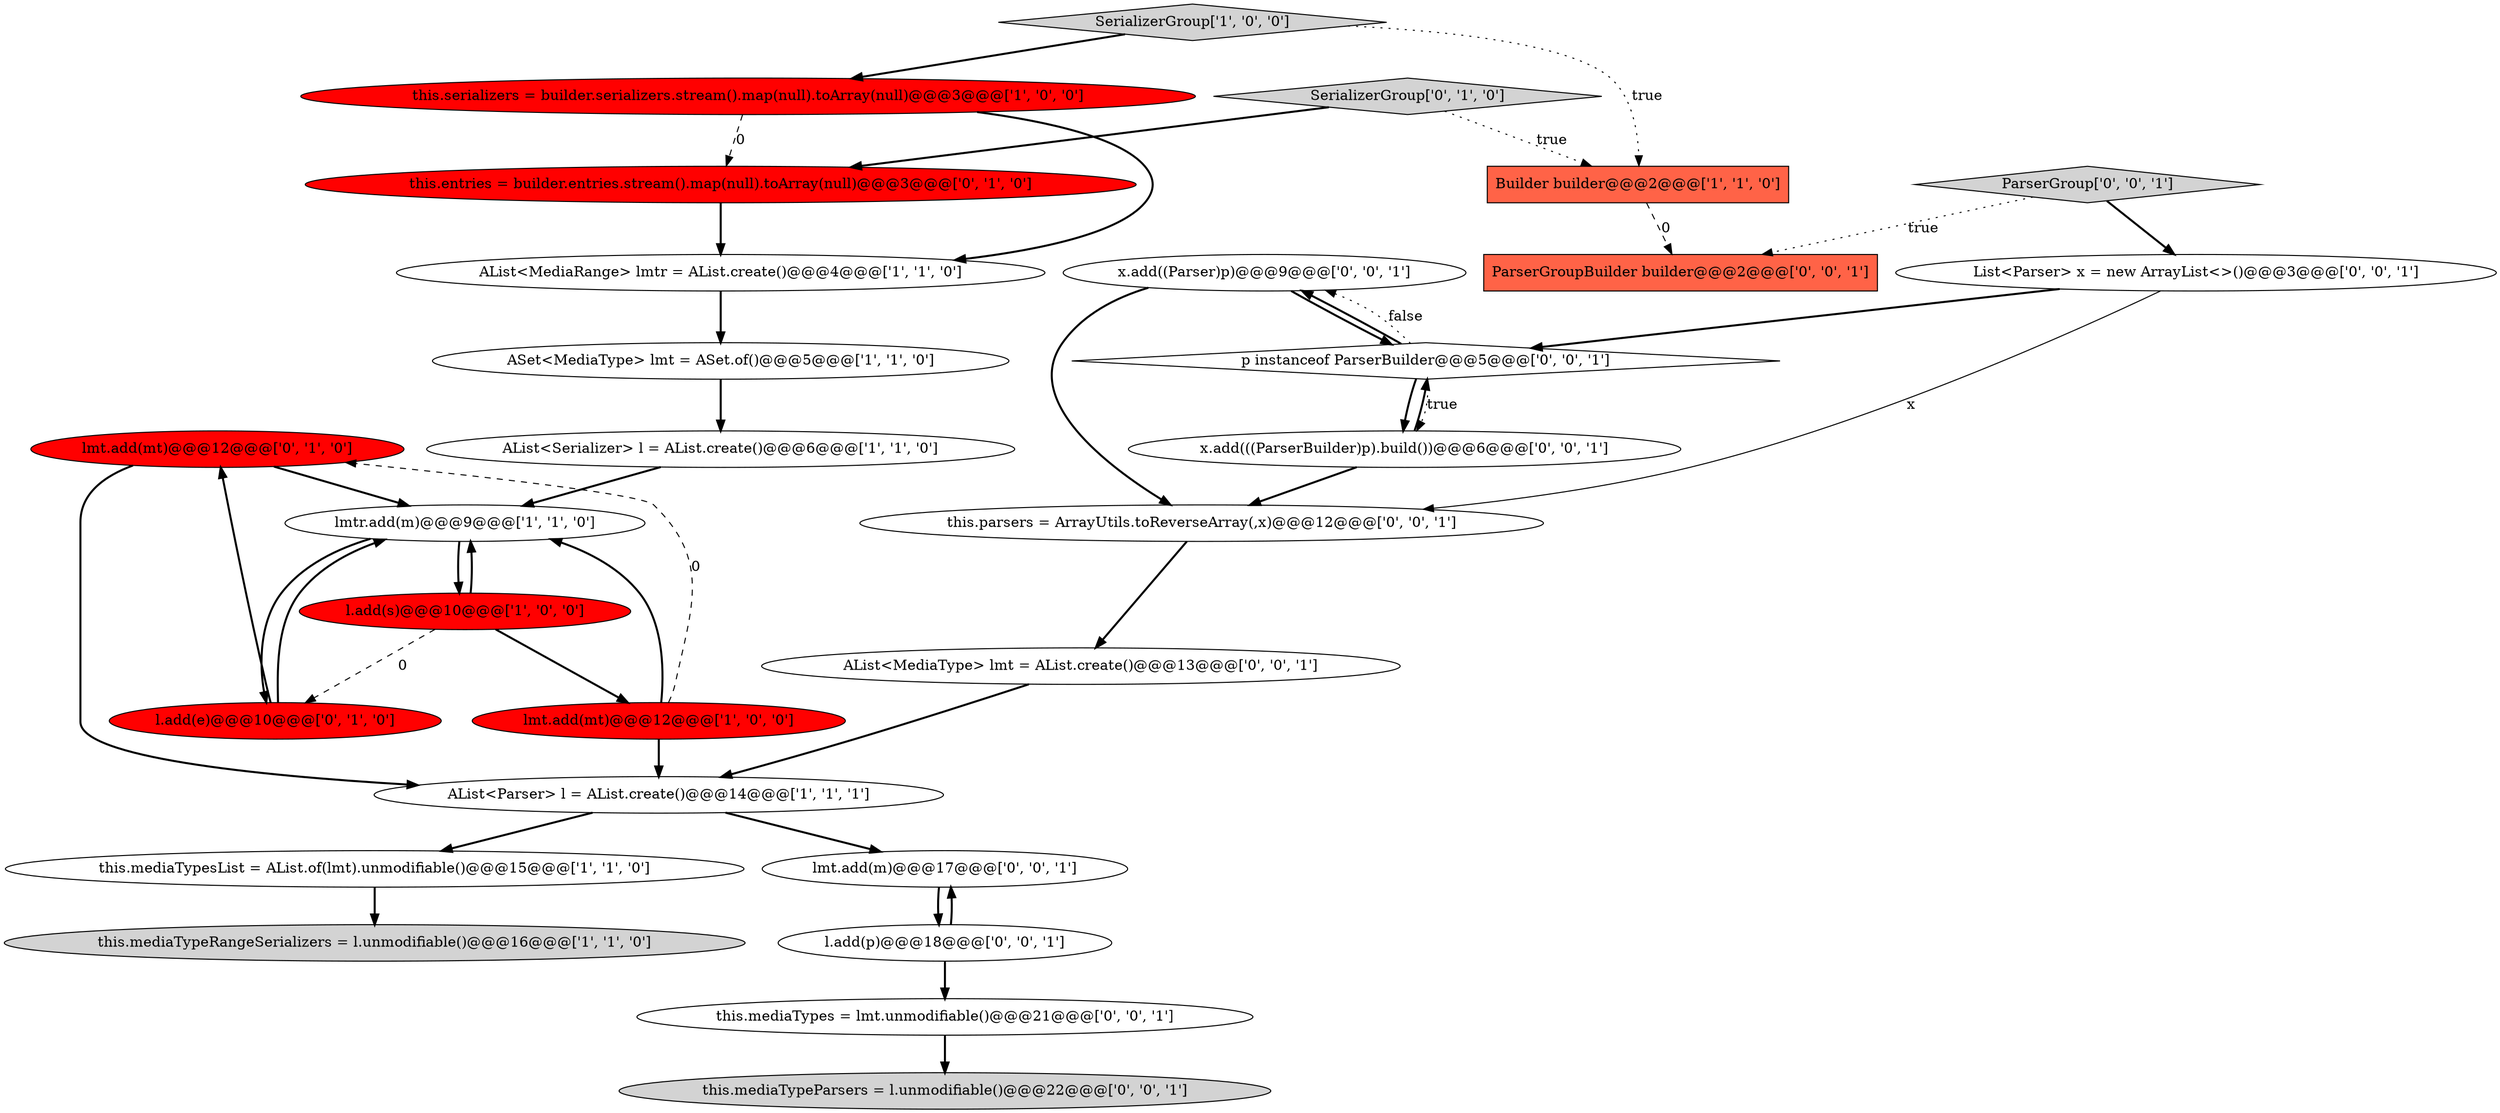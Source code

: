 digraph {
12 [style = filled, label = "lmt.add(mt)@@@12@@@['0', '1', '0']", fillcolor = red, shape = ellipse image = "AAA1AAABBB2BBB"];
7 [style = filled, label = "this.serializers = builder.serializers.stream().map(null).toArray(null)@@@3@@@['1', '0', '0']", fillcolor = red, shape = ellipse image = "AAA1AAABBB1BBB"];
13 [style = filled, label = "this.entries = builder.entries.stream().map(null).toArray(null)@@@3@@@['0', '1', '0']", fillcolor = red, shape = ellipse image = "AAA1AAABBB2BBB"];
18 [style = filled, label = "x.add((Parser)p)@@@9@@@['0', '0', '1']", fillcolor = white, shape = ellipse image = "AAA0AAABBB3BBB"];
4 [style = filled, label = "ASet<MediaType> lmt = ASet.of()@@@5@@@['1', '1', '0']", fillcolor = white, shape = ellipse image = "AAA0AAABBB1BBB"];
16 [style = filled, label = "this.parsers = ArrayUtils.toReverseArray(,x)@@@12@@@['0', '0', '1']", fillcolor = white, shape = ellipse image = "AAA0AAABBB3BBB"];
17 [style = filled, label = "List<Parser> x = new ArrayList<>()@@@3@@@['0', '0', '1']", fillcolor = white, shape = ellipse image = "AAA0AAABBB3BBB"];
2 [style = filled, label = "SerializerGroup['1', '0', '0']", fillcolor = lightgray, shape = diamond image = "AAA0AAABBB1BBB"];
19 [style = filled, label = "x.add(((ParserBuilder)p).build())@@@6@@@['0', '0', '1']", fillcolor = white, shape = ellipse image = "AAA0AAABBB3BBB"];
1 [style = filled, label = "lmt.add(mt)@@@12@@@['1', '0', '0']", fillcolor = red, shape = ellipse image = "AAA1AAABBB1BBB"];
11 [style = filled, label = "this.mediaTypeRangeSerializers = l.unmodifiable()@@@16@@@['1', '1', '0']", fillcolor = lightgray, shape = ellipse image = "AAA0AAABBB1BBB"];
27 [style = filled, label = "this.mediaTypeParsers = l.unmodifiable()@@@22@@@['0', '0', '1']", fillcolor = lightgray, shape = ellipse image = "AAA0AAABBB3BBB"];
10 [style = filled, label = "this.mediaTypesList = AList.of(lmt).unmodifiable()@@@15@@@['1', '1', '0']", fillcolor = white, shape = ellipse image = "AAA0AAABBB1BBB"];
20 [style = filled, label = "AList<MediaType> lmt = AList.create()@@@13@@@['0', '0', '1']", fillcolor = white, shape = ellipse image = "AAA0AAABBB3BBB"];
9 [style = filled, label = "lmtr.add(m)@@@9@@@['1', '1', '0']", fillcolor = white, shape = ellipse image = "AAA0AAABBB1BBB"];
26 [style = filled, label = "p instanceof ParserBuilder@@@5@@@['0', '0', '1']", fillcolor = white, shape = diamond image = "AAA0AAABBB3BBB"];
25 [style = filled, label = "ParserGroup['0', '0', '1']", fillcolor = lightgray, shape = diamond image = "AAA0AAABBB3BBB"];
14 [style = filled, label = "l.add(e)@@@10@@@['0', '1', '0']", fillcolor = red, shape = ellipse image = "AAA1AAABBB2BBB"];
22 [style = filled, label = "l.add(p)@@@18@@@['0', '0', '1']", fillcolor = white, shape = ellipse image = "AAA0AAABBB3BBB"];
23 [style = filled, label = "ParserGroupBuilder builder@@@2@@@['0', '0', '1']", fillcolor = tomato, shape = box image = "AAA0AAABBB3BBB"];
8 [style = filled, label = "AList<MediaRange> lmtr = AList.create()@@@4@@@['1', '1', '0']", fillcolor = white, shape = ellipse image = "AAA0AAABBB1BBB"];
5 [style = filled, label = "AList<Serializer> l = AList.create()@@@6@@@['1', '1', '0']", fillcolor = white, shape = ellipse image = "AAA0AAABBB1BBB"];
6 [style = filled, label = "AList<Parser> l = AList.create()@@@14@@@['1', '1', '1']", fillcolor = white, shape = ellipse image = "AAA0AAABBB1BBB"];
21 [style = filled, label = "lmt.add(m)@@@17@@@['0', '0', '1']", fillcolor = white, shape = ellipse image = "AAA0AAABBB3BBB"];
15 [style = filled, label = "SerializerGroup['0', '1', '0']", fillcolor = lightgray, shape = diamond image = "AAA0AAABBB2BBB"];
3 [style = filled, label = "Builder builder@@@2@@@['1', '1', '0']", fillcolor = tomato, shape = box image = "AAA0AAABBB1BBB"];
24 [style = filled, label = "this.mediaTypes = lmt.unmodifiable()@@@21@@@['0', '0', '1']", fillcolor = white, shape = ellipse image = "AAA0AAABBB3BBB"];
0 [style = filled, label = "l.add(s)@@@10@@@['1', '0', '0']", fillcolor = red, shape = ellipse image = "AAA1AAABBB1BBB"];
2->3 [style = dotted, label="true"];
0->9 [style = bold, label=""];
15->13 [style = bold, label=""];
17->26 [style = bold, label=""];
9->0 [style = bold, label=""];
5->9 [style = bold, label=""];
6->21 [style = bold, label=""];
18->26 [style = bold, label=""];
22->21 [style = bold, label=""];
26->19 [style = dotted, label="true"];
20->6 [style = bold, label=""];
26->19 [style = bold, label=""];
7->8 [style = bold, label=""];
12->9 [style = bold, label=""];
12->6 [style = bold, label=""];
25->17 [style = bold, label=""];
17->16 [style = solid, label="x"];
1->9 [style = bold, label=""];
19->16 [style = bold, label=""];
15->3 [style = dotted, label="true"];
0->14 [style = dashed, label="0"];
3->23 [style = dashed, label="0"];
1->12 [style = dashed, label="0"];
1->6 [style = bold, label=""];
21->22 [style = bold, label=""];
26->18 [style = dotted, label="false"];
0->1 [style = bold, label=""];
19->26 [style = bold, label=""];
6->10 [style = bold, label=""];
14->12 [style = bold, label=""];
7->13 [style = dashed, label="0"];
9->14 [style = bold, label=""];
14->9 [style = bold, label=""];
25->23 [style = dotted, label="true"];
8->4 [style = bold, label=""];
2->7 [style = bold, label=""];
13->8 [style = bold, label=""];
22->24 [style = bold, label=""];
16->20 [style = bold, label=""];
4->5 [style = bold, label=""];
24->27 [style = bold, label=""];
26->18 [style = bold, label=""];
10->11 [style = bold, label=""];
18->16 [style = bold, label=""];
}

